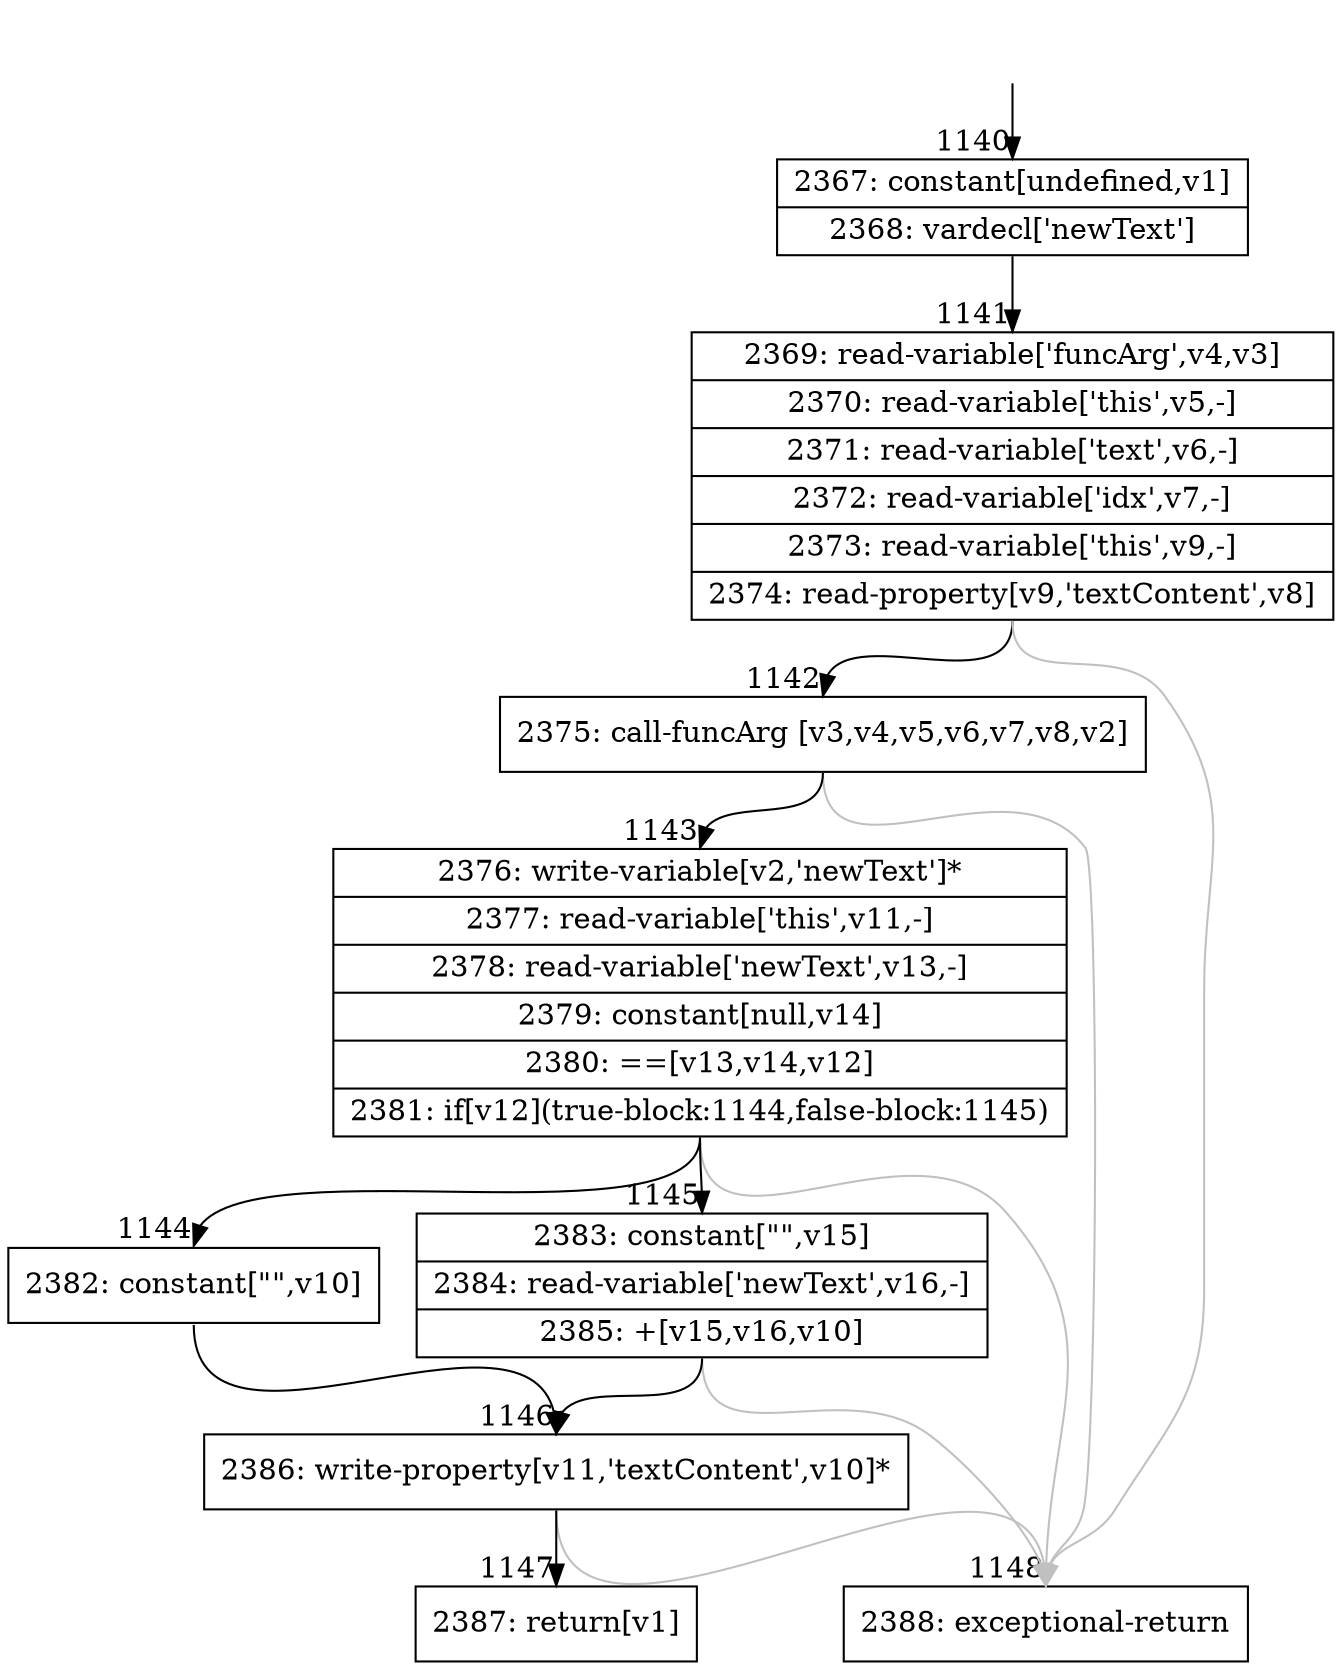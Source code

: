 digraph {
rankdir="TD"
BB_entry112[shape=none,label=""];
BB_entry112 -> BB1140 [tailport=s, headport=n, headlabel="    1140"]
BB1140 [shape=record label="{2367: constant[undefined,v1]|2368: vardecl['newText']}" ] 
BB1140 -> BB1141 [tailport=s, headport=n, headlabel="      1141"]
BB1141 [shape=record label="{2369: read-variable['funcArg',v4,v3]|2370: read-variable['this',v5,-]|2371: read-variable['text',v6,-]|2372: read-variable['idx',v7,-]|2373: read-variable['this',v9,-]|2374: read-property[v9,'textContent',v8]}" ] 
BB1141 -> BB1142 [tailport=s, headport=n, headlabel="      1142"]
BB1141 -> BB1148 [tailport=s, headport=n, color=gray, headlabel="      1148"]
BB1142 [shape=record label="{2375: call-funcArg [v3,v4,v5,v6,v7,v8,v2]}" ] 
BB1142 -> BB1143 [tailport=s, headport=n, headlabel="      1143"]
BB1142 -> BB1148 [tailport=s, headport=n, color=gray]
BB1143 [shape=record label="{2376: write-variable[v2,'newText']*|2377: read-variable['this',v11,-]|2378: read-variable['newText',v13,-]|2379: constant[null,v14]|2380: ==[v13,v14,v12]|2381: if[v12](true-block:1144,false-block:1145)}" ] 
BB1143 -> BB1144 [tailport=s, headport=n, headlabel="      1144"]
BB1143 -> BB1145 [tailport=s, headport=n, headlabel="      1145"]
BB1143 -> BB1148 [tailport=s, headport=n, color=gray]
BB1144 [shape=record label="{2382: constant[\"\",v10]}" ] 
BB1144 -> BB1146 [tailport=s, headport=n, headlabel="      1146"]
BB1145 [shape=record label="{2383: constant[\"\",v15]|2384: read-variable['newText',v16,-]|2385: +[v15,v16,v10]}" ] 
BB1145 -> BB1146 [tailport=s, headport=n]
BB1145 -> BB1148 [tailport=s, headport=n, color=gray]
BB1146 [shape=record label="{2386: write-property[v11,'textContent',v10]*}" ] 
BB1146 -> BB1147 [tailport=s, headport=n, headlabel="      1147"]
BB1146 -> BB1148 [tailport=s, headport=n, color=gray]
BB1147 [shape=record label="{2387: return[v1]}" ] 
BB1148 [shape=record label="{2388: exceptional-return}" ] 
//#$~ 602
}
